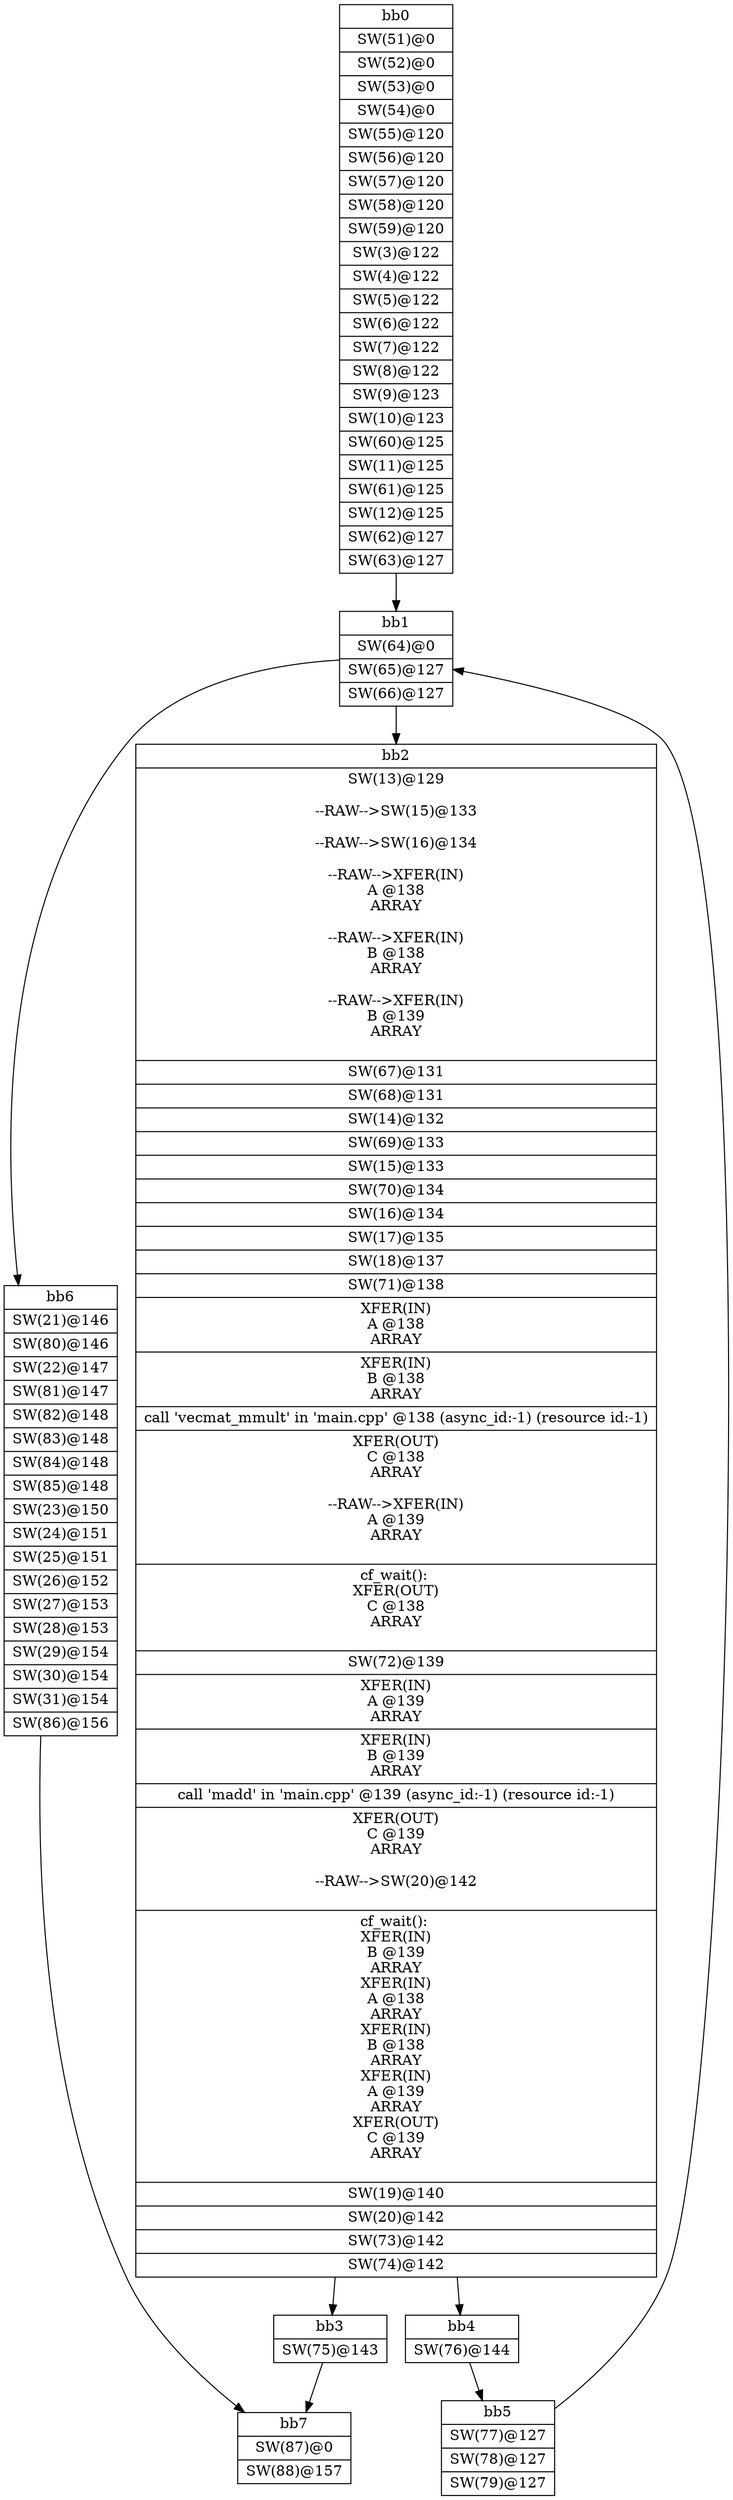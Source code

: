 digraph CDFG {
node [shape=record];
bb0 [shape=record, label = "{bb0|<x000001EC21FDD790>SW(51)@0\n|<x000001EC21FDD8D0>SW(52)@0\n|<x000001EC21FDDA10>SW(53)@0\n|<x000001EC21FDDAB0>SW(54)@0\n|<x000001EC21FDDB50>SW(55)@120\n|<x000001EC21FDDE70>SW(56)@120\n|<x000001EC21FDC250>SW(57)@120\n|<x000001EC228115A0>SW(58)@120\n|<x000001EC22812680>SW(59)@120\n|<x000001EC21B1ED70>SW(3)@122\n|<x000001EC21B202B0>SW(4)@122\n|<x000001EC21B1E7D0>SW(5)@122\n|<x000001EC21B1EE10>SW(6)@122\n|<x000001EC21B1E870>SW(7)@122\n|<x000001EC21B1EF50>SW(8)@122\n|<x000001EC21B1F270>SW(9)@123\n|<x000001EC21ABE210>SW(10)@123\n|<x000001EC228124A0>SW(60)@125\n|<x000001EC21B1F3B0>SW(11)@125\n|<x000001EC22812900>SW(61)@125\n|<x000001EC21FDC390>SW(12)@125\n|<x000001EC228111E0>SW(62)@127\n|<x000001EC22810F60>SW(63)@127\n}"];
bb1 [shape=record, label = "{bb1|<x000001EC22811640>SW(64)@0\n|<x000001EC22811820>SW(65)@127\n|<x000001EC22812360>SW(66)@127\n}"];
bb2 [shape=record, label = "{bb2|<x000001EC21FDD330>SW(13)@129\n\n--RAW--\>SW(15)@133\n\n--RAW--\>SW(16)@134\n\n--RAW--\>XFER(IN)\nA @138\nARRAY\n\n--RAW--\>XFER(IN)\nB @138\nARRAY\n\n--RAW--\>XFER(IN)\nB @139\nARRAY\n\n|<x000001EC22812400>SW(67)@131\n|<x000001EC22811280>SW(68)@131\n|<x000001EC21FDC430>SW(14)@132\n|<x000001EC22812220>SW(69)@133\n|<x000001EC21FDD6F0>SW(15)@133\n|<x000001EC228122C0>SW(70)@134\n|<x000001EC21FDC4D0>SW(16)@134\n|<x000001EC21FDD0B0>SW(17)@135\n|<x000001EC21FDC570>SW(18)@137\n|<x000001EC22811320>SW(71)@138\n|<x000001EC22810EC0>XFER(IN)\nA @138\nARRAY\n|<x000001EC22811000>XFER(IN)\nB @138\nARRAY\n|<x000001EC21B57A80>call 'vecmat_mmult' in 'main.cpp' @138 (async_id:-1) (resource id:-1)\n|<x000001EC228110A0>XFER(OUT)\nC @138\nARRAY\n\n--RAW--\>XFER(IN)\nA @139\nARRAY\n\n|<x000001EC22812540>cf_wait(): \nXFER(OUT)\nC @138\nARRAY\n\n|<x000001EC22812040>SW(72)@139\n|<x000001EC22811140>XFER(IN)\nA @139\nARRAY\n|<x000001EC22811C80>XFER(IN)\nB @139\nARRAY\n|<x000001EC21B57460>call 'madd' in 'main.cpp' @139 (async_id:-1) (resource id:-1)\n|<x000001EC22811500>XFER(OUT)\nC @139\nARRAY\n\n--RAW--\>SW(20)@142\n\n|<x000001EC22811960>cf_wait(): \nXFER(IN)\nB @139\nARRAY\nXFER(IN)\nA @138\nARRAY\nXFER(IN)\nB @138\nARRAY\nXFER(IN)\nA @139\nARRAY\nXFER(OUT)\nC @139\nARRAY\n\n|<x000001EC21FDC6B0>SW(19)@140\n|<x000001EC21FDCC50>SW(20)@142\n|<x000001EC22810E20>SW(73)@142\n|<x000001EC22812860>SW(74)@142\n}"];
bb3 [shape=record, label = "{bb3|<x000001EC22812720>SW(75)@143\n}"];
bb4 [shape=record, label = "{bb4|<x000001EC228127C0>SW(76)@144\n}"];
bb5 [shape=record, label = "{bb5|<x000001EC22810CE0>SW(77)@127\n|<x000001EC22811DC0>SW(78)@127\n|<x000001EC228118C0>SW(79)@127\n}"];
bb6 [shape=record, label = "{bb6|<x000001EC21FDCB10>SW(21)@146\n|<x000001EC228129A0>SW(80)@146\n|<x000001EC21FDD970>SW(22)@147\n|<x000001EC22811E60>SW(81)@147\n|<x000001EC228113C0>SW(82)@148\n|<x000001EC22810D80>SW(83)@148\n|<x000001EC22810BA0>SW(84)@148\n|<x000001EC22810B00>SW(85)@148\n|<x000001EC21FDD150>SW(23)@150\n|<x000001EC21FDC610>SW(24)@151\n|<x000001EC21FDC930>SW(25)@151\n|<x000001EC21FDC2F0>SW(26)@152\n|<x000001EC21FDD510>SW(27)@153\n|<x000001EC21FDDDD0>SW(28)@153\n|<x000001EC21FDCE30>SW(29)@154\n|<x000001EC21FDDBF0>SW(30)@154\n|<x000001EC21FDD010>SW(31)@154\n|<x000001EC228120E0>SW(86)@156\n}"];
bb7 [shape=record, label = "{bb7|<x000001EC22811460>SW(87)@0\n|<x000001EC22810C40>SW(88)@157\n}"];
bb0 -> bb1
bb1 -> bb2
bb1 -> bb6
bb2 -> bb3
bb2 -> bb4
bb3 -> bb7
bb4 -> bb5
bb5 -> bb1
bb6 -> bb7
}
